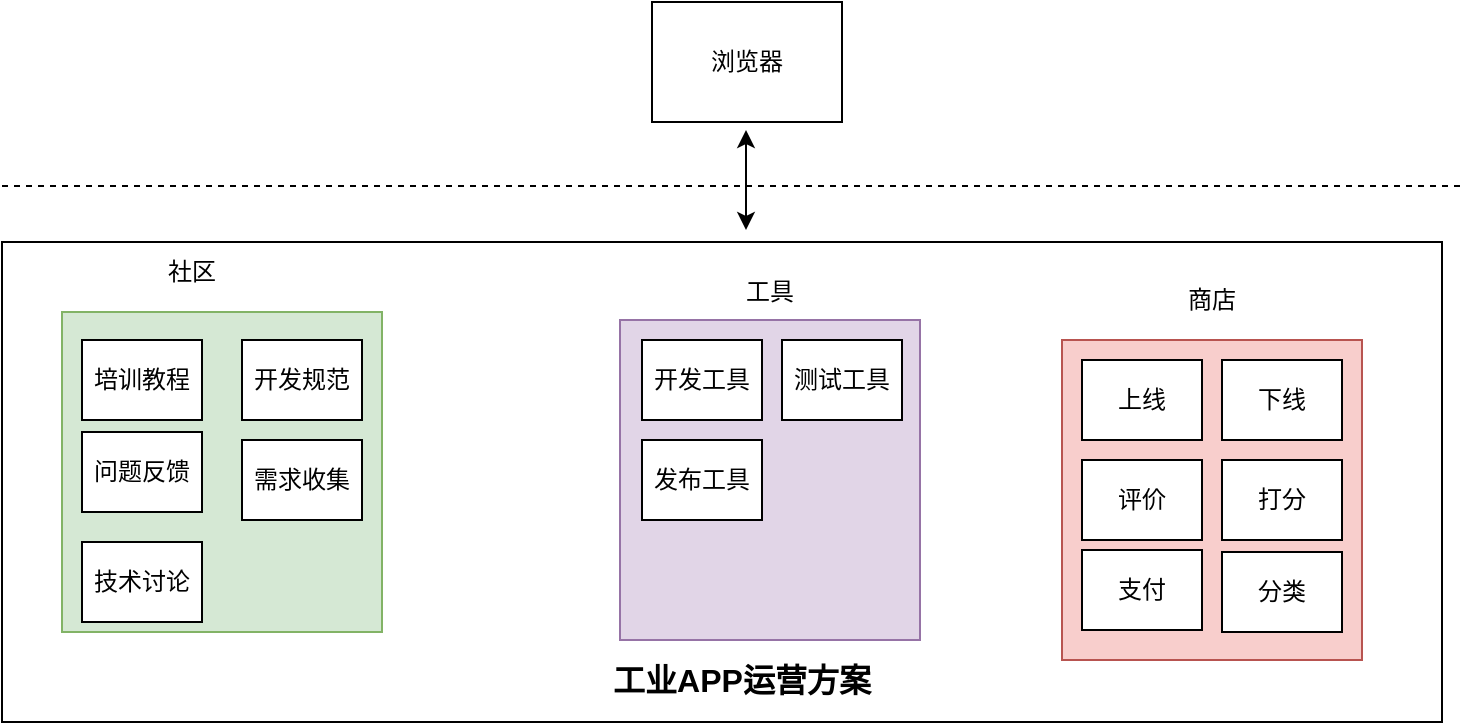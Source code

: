 <mxfile version="14.4.3" type="github">
  <diagram id="TUSESRzqgibcESXzIHSU" name="第 1 页">
    <mxGraphModel dx="1002" dy="635" grid="1" gridSize="10" guides="1" tooltips="1" connect="1" arrows="1" fold="1" page="1" pageScale="1" pageWidth="827" pageHeight="1169" math="0" shadow="0">
      <root>
        <mxCell id="0" />
        <mxCell id="1" parent="0" />
        <mxCell id="eT0MgdvdTNvHPw628x5J-34" value="" style="rounded=0;whiteSpace=wrap;html=1;" parent="1" vertex="1">
          <mxGeometry x="30" y="390" width="720" height="240" as="geometry" />
        </mxCell>
        <mxCell id="eT0MgdvdTNvHPw628x5J-1" value="" style="rounded=0;whiteSpace=wrap;html=1;fillColor=#d5e8d4;strokeColor=#82b366;" parent="1" vertex="1">
          <mxGeometry x="60" y="425" width="160" height="160" as="geometry" />
        </mxCell>
        <mxCell id="eT0MgdvdTNvHPw628x5J-2" value="" style="rounded=0;whiteSpace=wrap;html=1;fillColor=#f8cecc;strokeColor=#b85450;" parent="1" vertex="1">
          <mxGeometry x="560" y="439" width="150" height="160" as="geometry" />
        </mxCell>
        <mxCell id="eT0MgdvdTNvHPw628x5J-3" value="" style="rounded=0;whiteSpace=wrap;html=1;fillColor=#e1d5e7;strokeColor=#9673a6;" parent="1" vertex="1">
          <mxGeometry x="339" y="429" width="150" height="160" as="geometry" />
        </mxCell>
        <mxCell id="eT0MgdvdTNvHPw628x5J-4" value="社区" style="text;html=1;strokeColor=none;fillColor=none;align=center;verticalAlign=middle;whiteSpace=wrap;rounded=0;" parent="1" vertex="1">
          <mxGeometry x="100" y="395" width="50" height="20" as="geometry" />
        </mxCell>
        <mxCell id="eT0MgdvdTNvHPw628x5J-5" value="商店" style="text;html=1;strokeColor=none;fillColor=none;align=center;verticalAlign=middle;whiteSpace=wrap;rounded=0;" parent="1" vertex="1">
          <mxGeometry x="610" y="409" width="50" height="20" as="geometry" />
        </mxCell>
        <mxCell id="eT0MgdvdTNvHPw628x5J-6" value="工具" style="text;html=1;strokeColor=none;fillColor=none;align=center;verticalAlign=middle;whiteSpace=wrap;rounded=0;" parent="1" vertex="1">
          <mxGeometry x="389" y="405" width="50" height="20" as="geometry" />
        </mxCell>
        <mxCell id="eT0MgdvdTNvHPw628x5J-7" value="培训教程" style="rounded=0;whiteSpace=wrap;html=1;" parent="1" vertex="1">
          <mxGeometry x="70" y="439" width="60" height="40" as="geometry" />
        </mxCell>
        <mxCell id="eT0MgdvdTNvHPw628x5J-8" value="测试工具" style="rounded=0;whiteSpace=wrap;html=1;" parent="1" vertex="1">
          <mxGeometry x="420" y="439" width="60" height="40" as="geometry" />
        </mxCell>
        <mxCell id="eT0MgdvdTNvHPw628x5J-9" value="发布工具" style="rounded=0;whiteSpace=wrap;html=1;" parent="1" vertex="1">
          <mxGeometry x="350" y="489" width="60" height="40" as="geometry" />
        </mxCell>
        <mxCell id="eT0MgdvdTNvHPw628x5J-10" value="开发工具" style="rounded=0;whiteSpace=wrap;html=1;" parent="1" vertex="1">
          <mxGeometry x="350" y="439" width="60" height="40" as="geometry" />
        </mxCell>
        <mxCell id="eT0MgdvdTNvHPw628x5J-12" value="上线" style="rounded=0;whiteSpace=wrap;html=1;" parent="1" vertex="1">
          <mxGeometry x="570" y="449" width="60" height="40" as="geometry" />
        </mxCell>
        <mxCell id="eT0MgdvdTNvHPw628x5J-13" value="下线" style="rounded=0;whiteSpace=wrap;html=1;" parent="1" vertex="1">
          <mxGeometry x="640" y="449" width="60" height="40" as="geometry" />
        </mxCell>
        <mxCell id="eT0MgdvdTNvHPw628x5J-14" value="评价" style="rounded=0;whiteSpace=wrap;html=1;" parent="1" vertex="1">
          <mxGeometry x="570" y="499" width="60" height="40" as="geometry" />
        </mxCell>
        <mxCell id="eT0MgdvdTNvHPw628x5J-15" value="打分" style="rounded=0;whiteSpace=wrap;html=1;" parent="1" vertex="1">
          <mxGeometry x="640" y="499" width="60" height="40" as="geometry" />
        </mxCell>
        <mxCell id="eT0MgdvdTNvHPw628x5J-16" value="浏览器" style="rounded=0;whiteSpace=wrap;html=1;" parent="1" vertex="1">
          <mxGeometry x="355" y="270" width="95" height="60" as="geometry" />
        </mxCell>
        <mxCell id="eT0MgdvdTNvHPw628x5J-21" value="" style="endArrow=none;dashed=1;html=1;" parent="1" edge="1">
          <mxGeometry width="50" height="50" relative="1" as="geometry">
            <mxPoint x="30" y="362" as="sourcePoint" />
            <mxPoint x="760" y="362" as="targetPoint" />
          </mxGeometry>
        </mxCell>
        <mxCell id="eT0MgdvdTNvHPw628x5J-26" value="问题反馈" style="rounded=0;whiteSpace=wrap;html=1;" parent="1" vertex="1">
          <mxGeometry x="70" y="485" width="60" height="40" as="geometry" />
        </mxCell>
        <mxCell id="eT0MgdvdTNvHPw628x5J-27" value="支付" style="rounded=0;whiteSpace=wrap;html=1;" parent="1" vertex="1">
          <mxGeometry x="570" y="544" width="60" height="40" as="geometry" />
        </mxCell>
        <mxCell id="eT0MgdvdTNvHPw628x5J-28" value="开发规范" style="rounded=0;whiteSpace=wrap;html=1;" parent="1" vertex="1">
          <mxGeometry x="150" y="439" width="60" height="40" as="geometry" />
        </mxCell>
        <mxCell id="eT0MgdvdTNvHPw628x5J-30" value="" style="endArrow=classic;startArrow=classic;html=1;" parent="1" edge="1">
          <mxGeometry width="50" height="50" relative="1" as="geometry">
            <mxPoint x="402" y="384" as="sourcePoint" />
            <mxPoint x="402" y="334" as="targetPoint" />
          </mxGeometry>
        </mxCell>
        <mxCell id="eT0MgdvdTNvHPw628x5J-35" value="&lt;b&gt;&lt;font style=&quot;font-size: 16px&quot;&gt;工业APP运营方案&lt;/font&gt;&lt;/b&gt;" style="text;html=1;strokeColor=none;fillColor=none;align=center;verticalAlign=middle;whiteSpace=wrap;rounded=0;" parent="1" vertex="1">
          <mxGeometry x="330" y="599" width="140" height="20" as="geometry" />
        </mxCell>
        <mxCell id="5YDHAsfciwu-keyJRb13-3" value="分类" style="rounded=0;whiteSpace=wrap;html=1;" vertex="1" parent="1">
          <mxGeometry x="640" y="545" width="60" height="40" as="geometry" />
        </mxCell>
        <mxCell id="5YDHAsfciwu-keyJRb13-4" value="需求收集" style="rounded=0;whiteSpace=wrap;html=1;" vertex="1" parent="1">
          <mxGeometry x="150" y="489" width="60" height="40" as="geometry" />
        </mxCell>
        <mxCell id="5YDHAsfciwu-keyJRb13-5" value="技术讨论" style="rounded=0;whiteSpace=wrap;html=1;" vertex="1" parent="1">
          <mxGeometry x="70" y="540" width="60" height="40" as="geometry" />
        </mxCell>
      </root>
    </mxGraphModel>
  </diagram>
</mxfile>
